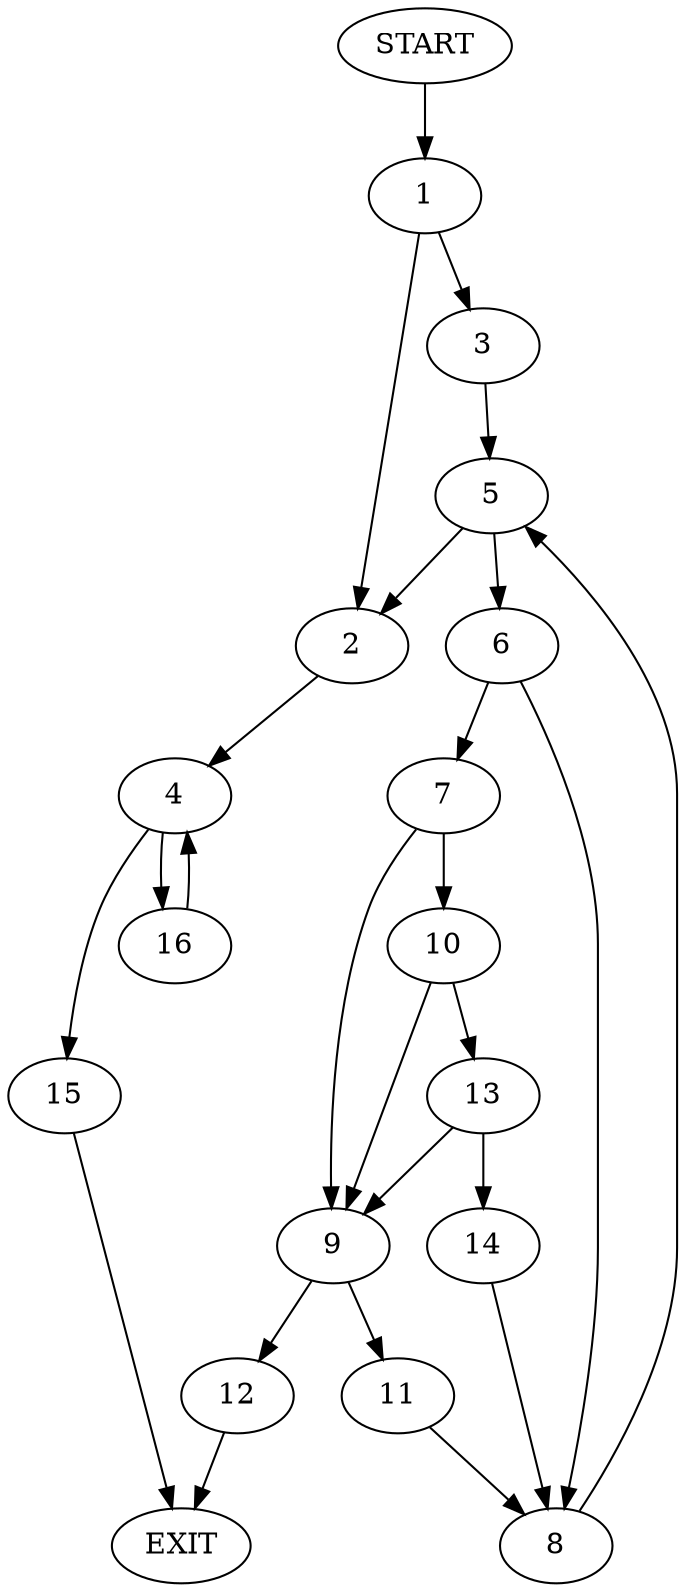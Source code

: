 digraph {
0 [label="START"]
17 [label="EXIT"]
0 -> 1
1 -> 2
1 -> 3
2 -> 4
3 -> 5
5 -> 2
5 -> 6
6 -> 7
6 -> 8
8 -> 5
7 -> 9
7 -> 10
9 -> 11
9 -> 12
10 -> 13
10 -> 9
13 -> 14
13 -> 9
14 -> 8
12 -> 17
11 -> 8
4 -> 15
4 -> 16
16 -> 4
15 -> 17
}
